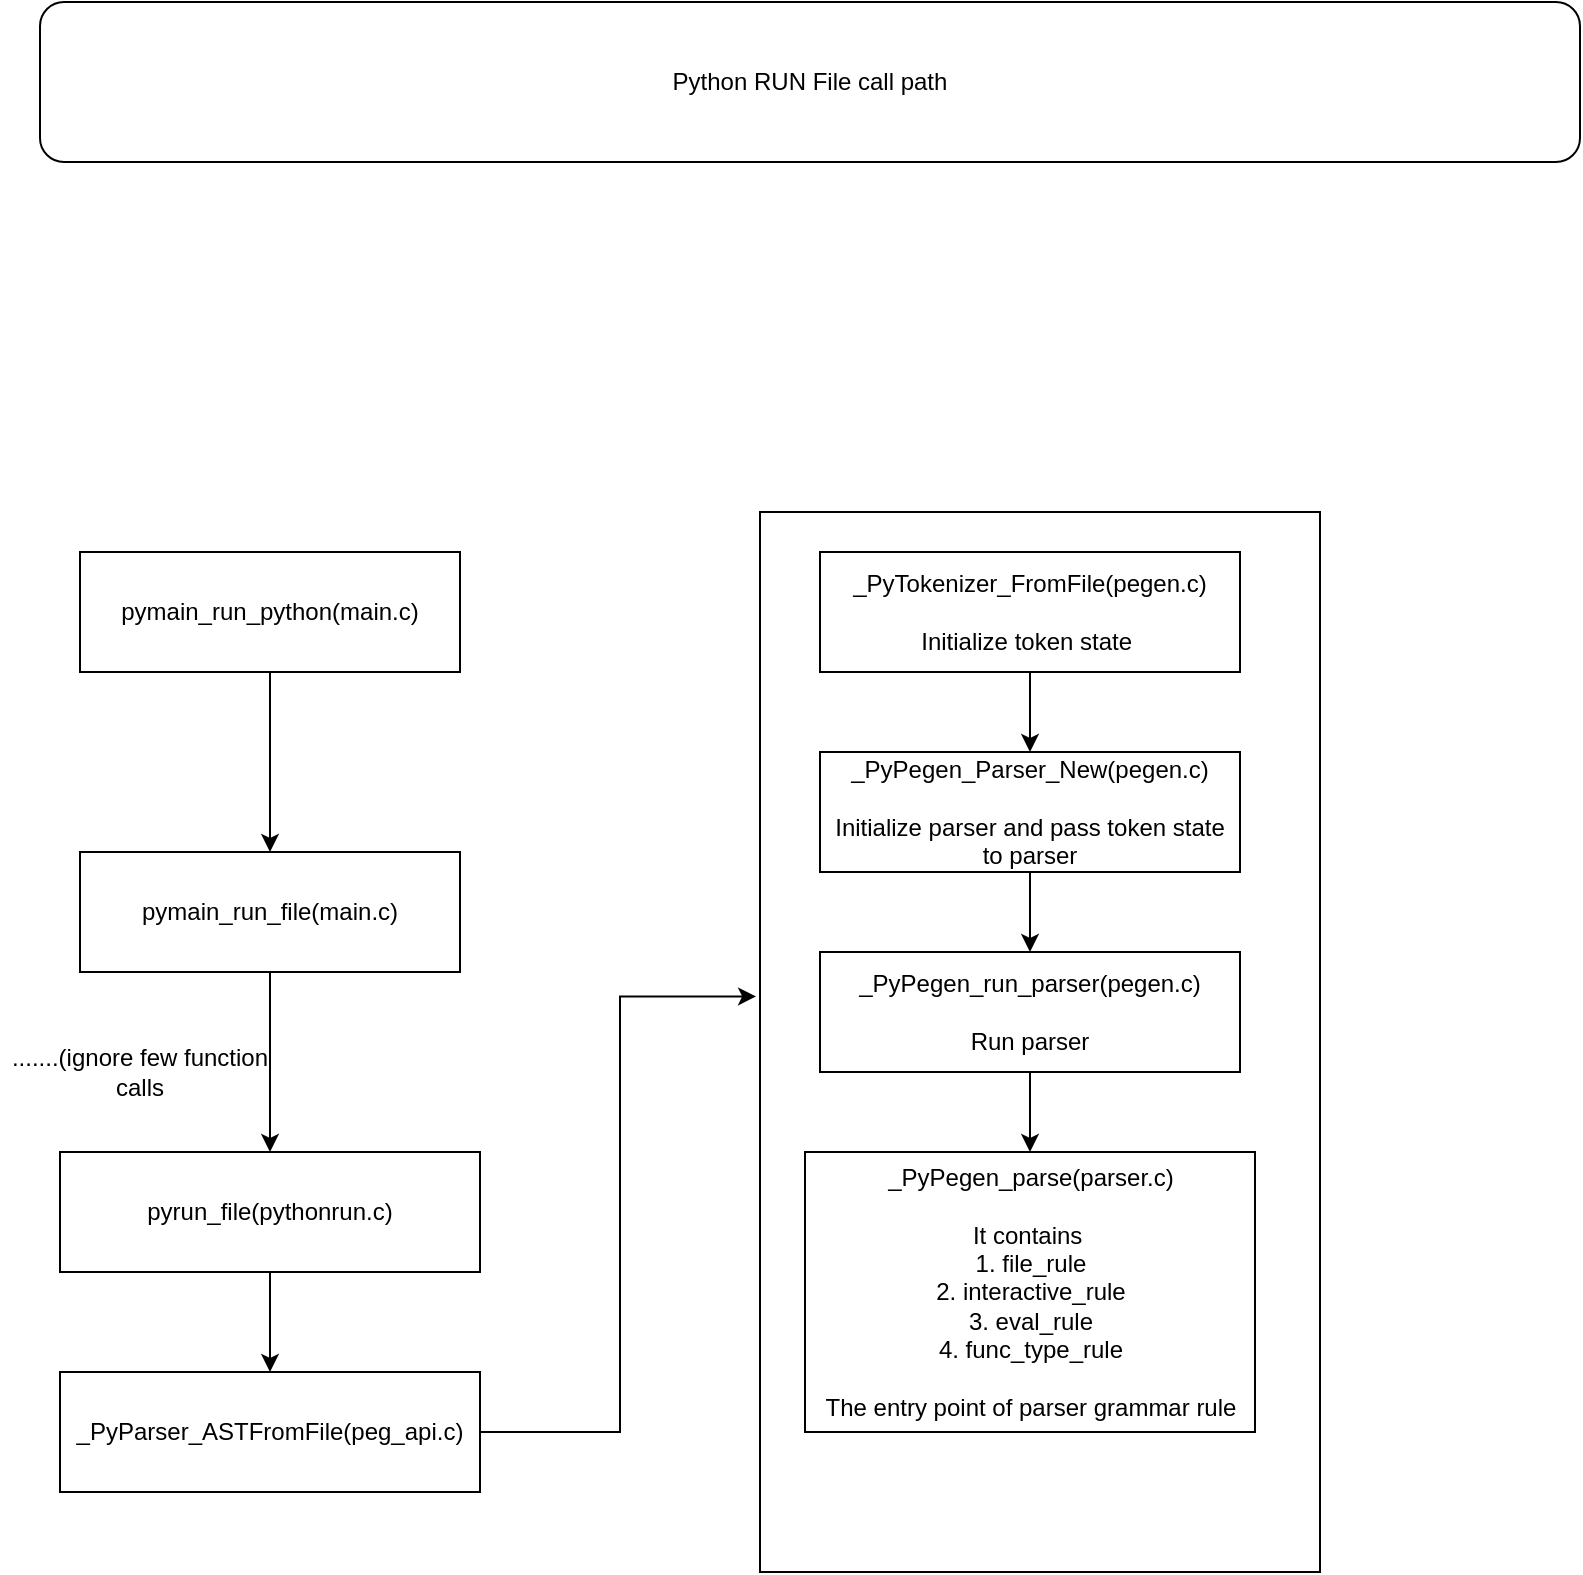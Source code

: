<mxfile version="24.4.14" type="github">
  <diagram name="Page-1" id="9k5f7L8MAmS8ImPHAavn">
    <mxGraphModel dx="1434" dy="754" grid="1" gridSize="10" guides="1" tooltips="1" connect="1" arrows="1" fold="1" page="1" pageScale="1" pageWidth="850" pageHeight="1100" math="0" shadow="0">
      <root>
        <mxCell id="0" />
        <mxCell id="1" parent="0" />
        <mxCell id="OfqImFuGBAiv14akohiS-12" value="" style="rounded=0;whiteSpace=wrap;html=1;fillColor=none;" parent="1" vertex="1">
          <mxGeometry x="400" y="285" width="280" height="530" as="geometry" />
        </mxCell>
        <mxCell id="OfqImFuGBAiv14akohiS-4" style="edgeStyle=orthogonalEdgeStyle;rounded=0;orthogonalLoop=1;jettySize=auto;html=1;entryX=0.5;entryY=0;entryDx=0;entryDy=0;" parent="1" source="OfqImFuGBAiv14akohiS-1" target="OfqImFuGBAiv14akohiS-3" edge="1">
          <mxGeometry relative="1" as="geometry" />
        </mxCell>
        <mxCell id="OfqImFuGBAiv14akohiS-1" value="pymain_run_python(main.c)" style="rounded=0;whiteSpace=wrap;html=1;" parent="1" vertex="1">
          <mxGeometry x="60" y="305" width="190" height="60" as="geometry" />
        </mxCell>
        <mxCell id="OfqImFuGBAiv14akohiS-6" style="edgeStyle=orthogonalEdgeStyle;rounded=0;orthogonalLoop=1;jettySize=auto;html=1;entryX=0.5;entryY=0;entryDx=0;entryDy=0;" parent="1" source="OfqImFuGBAiv14akohiS-3" target="OfqImFuGBAiv14akohiS-5" edge="1">
          <mxGeometry relative="1" as="geometry" />
        </mxCell>
        <mxCell id="OfqImFuGBAiv14akohiS-3" value="pymain_run_file(main.c)" style="rounded=0;whiteSpace=wrap;html=1;" parent="1" vertex="1">
          <mxGeometry x="60" y="455" width="190" height="60" as="geometry" />
        </mxCell>
        <mxCell id="OfqImFuGBAiv14akohiS-10" style="edgeStyle=orthogonalEdgeStyle;rounded=0;orthogonalLoop=1;jettySize=auto;html=1;entryX=0.5;entryY=0;entryDx=0;entryDy=0;" parent="1" source="OfqImFuGBAiv14akohiS-5" target="OfqImFuGBAiv14akohiS-9" edge="1">
          <mxGeometry relative="1" as="geometry" />
        </mxCell>
        <mxCell id="OfqImFuGBAiv14akohiS-5" value="pyrun_file(pythonrun.c)" style="rounded=0;whiteSpace=wrap;html=1;" parent="1" vertex="1">
          <mxGeometry x="50" y="605" width="210" height="60" as="geometry" />
        </mxCell>
        <mxCell id="OfqImFuGBAiv14akohiS-7" value=".......(ignore few function calls" style="text;html=1;align=center;verticalAlign=middle;whiteSpace=wrap;rounded=0;" parent="1" vertex="1">
          <mxGeometry x="20" y="550" width="140" height="30" as="geometry" />
        </mxCell>
        <mxCell id="OfqImFuGBAiv14akohiS-8" value="Python RUN File call path" style="rounded=1;whiteSpace=wrap;html=1;" parent="1" vertex="1">
          <mxGeometry x="40" y="30" width="770" height="80" as="geometry" />
        </mxCell>
        <mxCell id="OfqImFuGBAiv14akohiS-9" value="_PyParser_ASTFromFile(peg_api.c)" style="rounded=0;whiteSpace=wrap;html=1;" parent="1" vertex="1">
          <mxGeometry x="50" y="715" width="210" height="60" as="geometry" />
        </mxCell>
        <mxCell id="OfqImFuGBAiv14akohiS-15" style="edgeStyle=orthogonalEdgeStyle;rounded=0;orthogonalLoop=1;jettySize=auto;html=1;" parent="1" source="OfqImFuGBAiv14akohiS-11" target="OfqImFuGBAiv14akohiS-13" edge="1">
          <mxGeometry relative="1" as="geometry" />
        </mxCell>
        <mxCell id="OfqImFuGBAiv14akohiS-11" value="_PyTokenizer_FromFile(pegen.c)&lt;div&gt;&lt;br&gt;&lt;/div&gt;&lt;div&gt;Initialize token state&amp;nbsp;&lt;/div&gt;" style="rounded=0;whiteSpace=wrap;html=1;" parent="1" vertex="1">
          <mxGeometry x="430" y="305" width="210" height="60" as="geometry" />
        </mxCell>
        <mxCell id="OfqImFuGBAiv14akohiS-16" style="edgeStyle=orthogonalEdgeStyle;rounded=0;orthogonalLoop=1;jettySize=auto;html=1;" parent="1" source="OfqImFuGBAiv14akohiS-13" target="OfqImFuGBAiv14akohiS-14" edge="1">
          <mxGeometry relative="1" as="geometry" />
        </mxCell>
        <mxCell id="OfqImFuGBAiv14akohiS-13" value="_PyPegen_Parser_New(pegen.c)&lt;div&gt;&lt;br&gt;&lt;/div&gt;&lt;div&gt;Initialize parser and pass token state to parser&lt;/div&gt;" style="rounded=0;whiteSpace=wrap;html=1;" parent="1" vertex="1">
          <mxGeometry x="430" y="405" width="210" height="60" as="geometry" />
        </mxCell>
        <mxCell id="OfqImFuGBAiv14akohiS-18" style="edgeStyle=orthogonalEdgeStyle;rounded=0;orthogonalLoop=1;jettySize=auto;html=1;" parent="1" source="OfqImFuGBAiv14akohiS-14" target="OfqImFuGBAiv14akohiS-17" edge="1">
          <mxGeometry relative="1" as="geometry" />
        </mxCell>
        <mxCell id="OfqImFuGBAiv14akohiS-14" value="_PyPegen_run_parser(pegen.c)&lt;div&gt;&lt;br&gt;&lt;/div&gt;&lt;div&gt;Run parser&lt;/div&gt;" style="rounded=0;whiteSpace=wrap;html=1;" parent="1" vertex="1">
          <mxGeometry x="430" y="505" width="210" height="60" as="geometry" />
        </mxCell>
        <mxCell id="OfqImFuGBAiv14akohiS-17" value="_PyPegen_parse(parser.c)&lt;div&gt;&lt;br&gt;&lt;/div&gt;&lt;div&gt;It contains&amp;nbsp;&lt;/div&gt;&lt;div&gt;1. file_rule&lt;/div&gt;&lt;div&gt;2. interactive_rule&lt;/div&gt;&lt;div&gt;3. eval_rule&lt;/div&gt;&lt;div&gt;4. func_type_rule&lt;/div&gt;&lt;div&gt;&lt;br&gt;&lt;/div&gt;&lt;div&gt;The entry point of parser grammar rule&lt;/div&gt;" style="rounded=0;whiteSpace=wrap;html=1;" parent="1" vertex="1">
          <mxGeometry x="422.5" y="605" width="225" height="140" as="geometry" />
        </mxCell>
        <mxCell id="OfqImFuGBAiv14akohiS-19" style="edgeStyle=orthogonalEdgeStyle;rounded=0;orthogonalLoop=1;jettySize=auto;html=1;entryX=-0.007;entryY=0.457;entryDx=0;entryDy=0;entryPerimeter=0;" parent="1" source="OfqImFuGBAiv14akohiS-9" target="OfqImFuGBAiv14akohiS-12" edge="1">
          <mxGeometry relative="1" as="geometry" />
        </mxCell>
      </root>
    </mxGraphModel>
  </diagram>
</mxfile>
